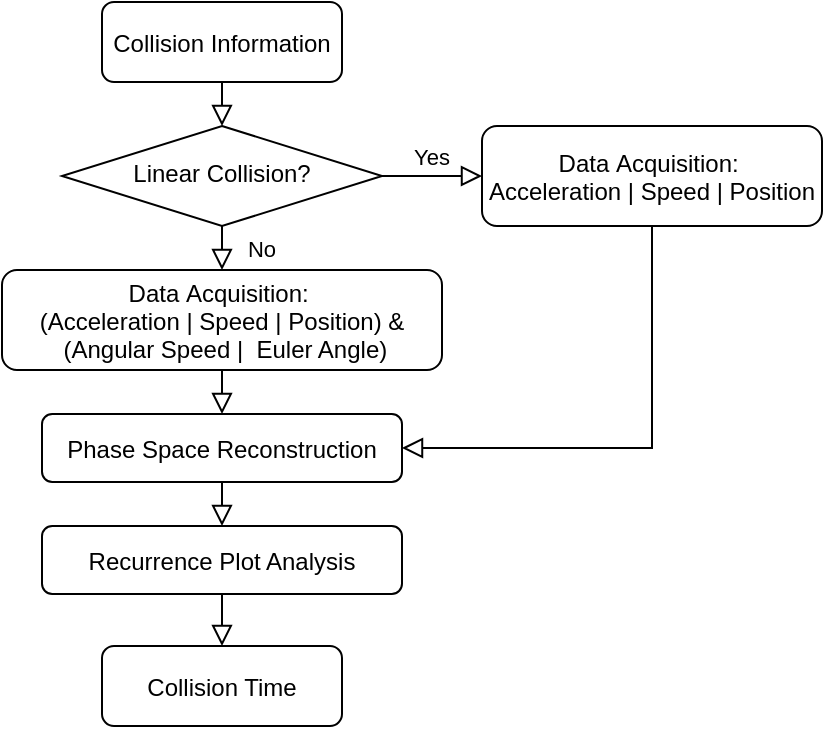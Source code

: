 <mxfile version="24.8.3">
  <diagram id="C5RBs43oDa-KdzZeNtuy" name="Page-1">
    <mxGraphModel dx="1032" dy="588" grid="1" gridSize="10" guides="1" tooltips="1" connect="1" arrows="1" fold="1" page="1" pageScale="1" pageWidth="827" pageHeight="1169" math="0" shadow="0">
      <root>
        <mxCell id="WIyWlLk6GJQsqaUBKTNV-0" />
        <mxCell id="WIyWlLk6GJQsqaUBKTNV-1" parent="WIyWlLk6GJQsqaUBKTNV-0" />
        <mxCell id="WIyWlLk6GJQsqaUBKTNV-2" value="" style="rounded=0;jettySize=auto;orthogonalLoop=1;fontSize=11;endArrow=block;endFill=0;endSize=8;strokeWidth=1;shadow=0;labelBackgroundColor=none;edgeStyle=orthogonalEdgeStyle;" parent="WIyWlLk6GJQsqaUBKTNV-1" source="WIyWlLk6GJQsqaUBKTNV-3" target="WIyWlLk6GJQsqaUBKTNV-6" edge="1">
          <mxGeometry relative="1" as="geometry">
            <Array as="points">
              <mxPoint x="140" y="102" />
              <mxPoint x="140" y="102" />
            </Array>
          </mxGeometry>
        </mxCell>
        <mxCell id="WIyWlLk6GJQsqaUBKTNV-3" value="Collision Information" style="rounded=1;fontSize=12;glass=0;strokeWidth=1;shadow=0;" parent="WIyWlLk6GJQsqaUBKTNV-1" vertex="1">
          <mxGeometry x="80" y="50" width="120" height="40" as="geometry" />
        </mxCell>
        <mxCell id="WIyWlLk6GJQsqaUBKTNV-4" value="No" style="rounded=0;jettySize=auto;orthogonalLoop=1;fontSize=11;endArrow=block;endFill=0;endSize=8;strokeWidth=1;shadow=0;labelBackgroundColor=none;edgeStyle=orthogonalEdgeStyle;" parent="WIyWlLk6GJQsqaUBKTNV-1" source="WIyWlLk6GJQsqaUBKTNV-6" target="WIyWlLk6GJQsqaUBKTNV-11" edge="1">
          <mxGeometry y="20" relative="1" as="geometry">
            <mxPoint as="offset" />
            <mxPoint x="140" y="212" as="targetPoint" />
            <Array as="points">
              <mxPoint x="140" y="172" />
              <mxPoint x="140" y="172" />
            </Array>
          </mxGeometry>
        </mxCell>
        <mxCell id="WIyWlLk6GJQsqaUBKTNV-5" value="Yes" style="edgeStyle=orthogonalEdgeStyle;rounded=0;jettySize=auto;orthogonalLoop=1;fontSize=11;endArrow=block;endFill=0;endSize=8;strokeWidth=1;shadow=0;labelBackgroundColor=none;" parent="WIyWlLk6GJQsqaUBKTNV-1" source="WIyWlLk6GJQsqaUBKTNV-6" target="WIyWlLk6GJQsqaUBKTNV-7" edge="1">
          <mxGeometry x="0.006" y="10" relative="1" as="geometry">
            <mxPoint as="offset" />
          </mxGeometry>
        </mxCell>
        <mxCell id="WIyWlLk6GJQsqaUBKTNV-6" value="Linear Collision?" style="rhombus;shadow=0;fontFamily=Helvetica;fontSize=12;align=center;strokeWidth=1;spacing=6;spacingTop=-4;" parent="WIyWlLk6GJQsqaUBKTNV-1" vertex="1">
          <mxGeometry x="60" y="112" width="160" height="50" as="geometry" />
        </mxCell>
        <mxCell id="WIyWlLk6GJQsqaUBKTNV-7" value="Data Acquisition: &#xa;Acceleration | Speed | Position" style="rounded=1;fontSize=12;glass=0;strokeWidth=1;shadow=0;" parent="WIyWlLk6GJQsqaUBKTNV-1" vertex="1">
          <mxGeometry x="270" y="112" width="170" height="50" as="geometry" />
        </mxCell>
        <mxCell id="WIyWlLk6GJQsqaUBKTNV-11" value="Data Acquisition: &#xa;(Acceleration | Speed | Position) &amp;&#xa; (Angular Speed |  Euler Angle)" style="rounded=1;fontSize=12;glass=0;strokeWidth=1;shadow=0;align=center;" parent="WIyWlLk6GJQsqaUBKTNV-1" vertex="1">
          <mxGeometry x="30" y="184" width="220" height="50" as="geometry" />
        </mxCell>
        <mxCell id="Nrbdmm3It44OmqzTTjdI-13" value="Phase Space Reconstruction" style="rounded=1;fontSize=12;glass=0;strokeWidth=1;shadow=0;" vertex="1" parent="WIyWlLk6GJQsqaUBKTNV-1">
          <mxGeometry x="50" y="256" width="180" height="34" as="geometry" />
        </mxCell>
        <mxCell id="Nrbdmm3It44OmqzTTjdI-15" value="" style="rounded=0;jettySize=auto;orthogonalLoop=1;fontSize=11;endArrow=block;endFill=0;endSize=8;strokeWidth=1;shadow=0;labelBackgroundColor=none;edgeStyle=orthogonalEdgeStyle;entryX=0.5;entryY=0;entryDx=0;entryDy=0;" edge="1" parent="WIyWlLk6GJQsqaUBKTNV-1" source="WIyWlLk6GJQsqaUBKTNV-11" target="Nrbdmm3It44OmqzTTjdI-13">
          <mxGeometry relative="1" as="geometry">
            <mxPoint x="140" y="240" as="sourcePoint" />
            <mxPoint x="150" y="133" as="targetPoint" />
            <Array as="points">
              <mxPoint x="140" y="242" />
              <mxPoint x="140" y="242" />
            </Array>
          </mxGeometry>
        </mxCell>
        <mxCell id="Nrbdmm3It44OmqzTTjdI-16" value="Recurrence Plot Analysis" style="rounded=1;fontSize=12;glass=0;strokeWidth=1;shadow=0;" vertex="1" parent="WIyWlLk6GJQsqaUBKTNV-1">
          <mxGeometry x="50" y="312" width="180" height="34" as="geometry" />
        </mxCell>
        <mxCell id="Nrbdmm3It44OmqzTTjdI-17" value="" style="rounded=0;jettySize=auto;orthogonalLoop=1;fontSize=11;endArrow=block;endFill=0;endSize=8;strokeWidth=1;shadow=0;labelBackgroundColor=none;edgeStyle=orthogonalEdgeStyle;entryX=0.5;entryY=0;entryDx=0;entryDy=0;" edge="1" parent="WIyWlLk6GJQsqaUBKTNV-1" source="Nrbdmm3It44OmqzTTjdI-13" target="Nrbdmm3It44OmqzTTjdI-16">
          <mxGeometry relative="1" as="geometry">
            <mxPoint x="150" y="250" as="sourcePoint" />
            <mxPoint x="150" y="280" as="targetPoint" />
            <Array as="points">
              <mxPoint x="140" y="302" />
              <mxPoint x="140" y="302" />
            </Array>
          </mxGeometry>
        </mxCell>
        <mxCell id="Nrbdmm3It44OmqzTTjdI-19" value="Collision Time" style="rounded=1;fontSize=12;glass=0;strokeWidth=1;shadow=0;" vertex="1" parent="WIyWlLk6GJQsqaUBKTNV-1">
          <mxGeometry x="80" y="372" width="120" height="40" as="geometry" />
        </mxCell>
        <mxCell id="Nrbdmm3It44OmqzTTjdI-20" value="" style="rounded=0;jettySize=auto;orthogonalLoop=1;fontSize=11;endArrow=block;endFill=0;endSize=8;strokeWidth=1;shadow=0;labelBackgroundColor=none;edgeStyle=orthogonalEdgeStyle;" edge="1" parent="WIyWlLk6GJQsqaUBKTNV-1" source="Nrbdmm3It44OmqzTTjdI-16" target="Nrbdmm3It44OmqzTTjdI-19">
          <mxGeometry relative="1" as="geometry">
            <mxPoint x="150" y="320" as="sourcePoint" />
            <mxPoint x="150" y="350" as="targetPoint" />
            <Array as="points">
              <mxPoint x="140" y="362" />
              <mxPoint x="140" y="362" />
            </Array>
          </mxGeometry>
        </mxCell>
        <mxCell id="Nrbdmm3It44OmqzTTjdI-21" value="" style="rounded=0;jettySize=auto;orthogonalLoop=1;fontSize=11;endArrow=block;endFill=0;endSize=8;strokeWidth=1;shadow=0;labelBackgroundColor=none;edgeStyle=orthogonalEdgeStyle;exitX=0.5;exitY=1;exitDx=0;exitDy=0;entryX=1;entryY=0.5;entryDx=0;entryDy=0;" edge="1" parent="WIyWlLk6GJQsqaUBKTNV-1" source="WIyWlLk6GJQsqaUBKTNV-7" target="Nrbdmm3It44OmqzTTjdI-13">
          <mxGeometry relative="1" as="geometry">
            <mxPoint x="355" y="162" as="sourcePoint" />
            <mxPoint x="150" y="298" as="targetPoint" />
            <Array as="points">
              <mxPoint x="355" y="273" />
            </Array>
          </mxGeometry>
        </mxCell>
      </root>
    </mxGraphModel>
  </diagram>
</mxfile>
